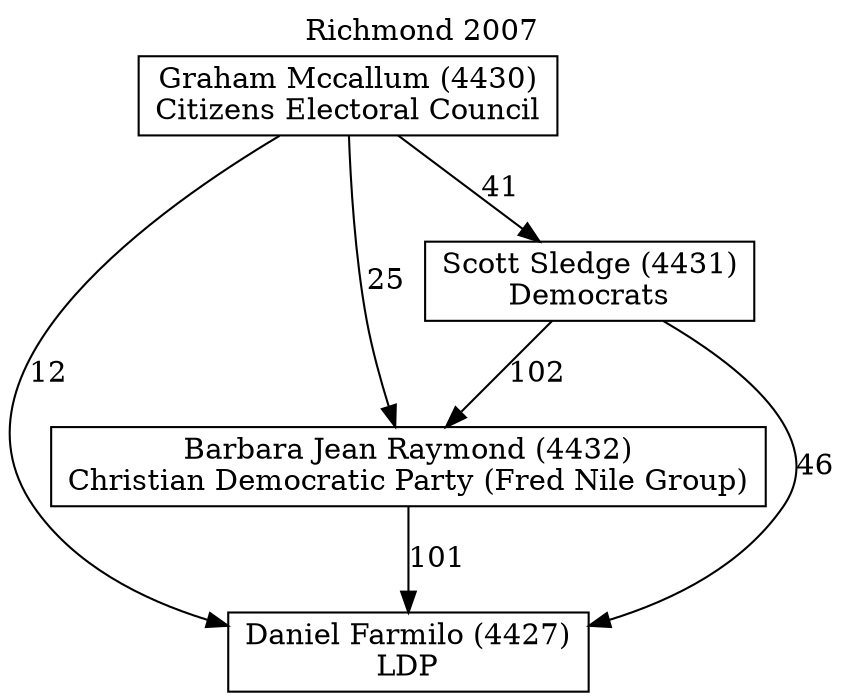 // House preference flow
digraph "Daniel Farmilo (4427)_Richmond_2007" {
	graph [label="Richmond 2007" labelloc=t mclimit=10]
	node [shape=box]
	"Daniel Farmilo (4427)" [label="Daniel Farmilo (4427)
LDP"]
	"Barbara Jean Raymond (4432)" [label="Barbara Jean Raymond (4432)
Christian Democratic Party (Fred Nile Group)"]
	"Scott Sledge (4431)" [label="Scott Sledge (4431)
Democrats"]
	"Graham Mccallum (4430)" [label="Graham Mccallum (4430)
Citizens Electoral Council"]
	"Barbara Jean Raymond (4432)" -> "Daniel Farmilo (4427)" [label=101]
	"Scott Sledge (4431)" -> "Barbara Jean Raymond (4432)" [label=102]
	"Graham Mccallum (4430)" -> "Scott Sledge (4431)" [label=41]
	"Scott Sledge (4431)" -> "Daniel Farmilo (4427)" [label=46]
	"Graham Mccallum (4430)" -> "Daniel Farmilo (4427)" [label=12]
	"Graham Mccallum (4430)" -> "Barbara Jean Raymond (4432)" [label=25]
}
